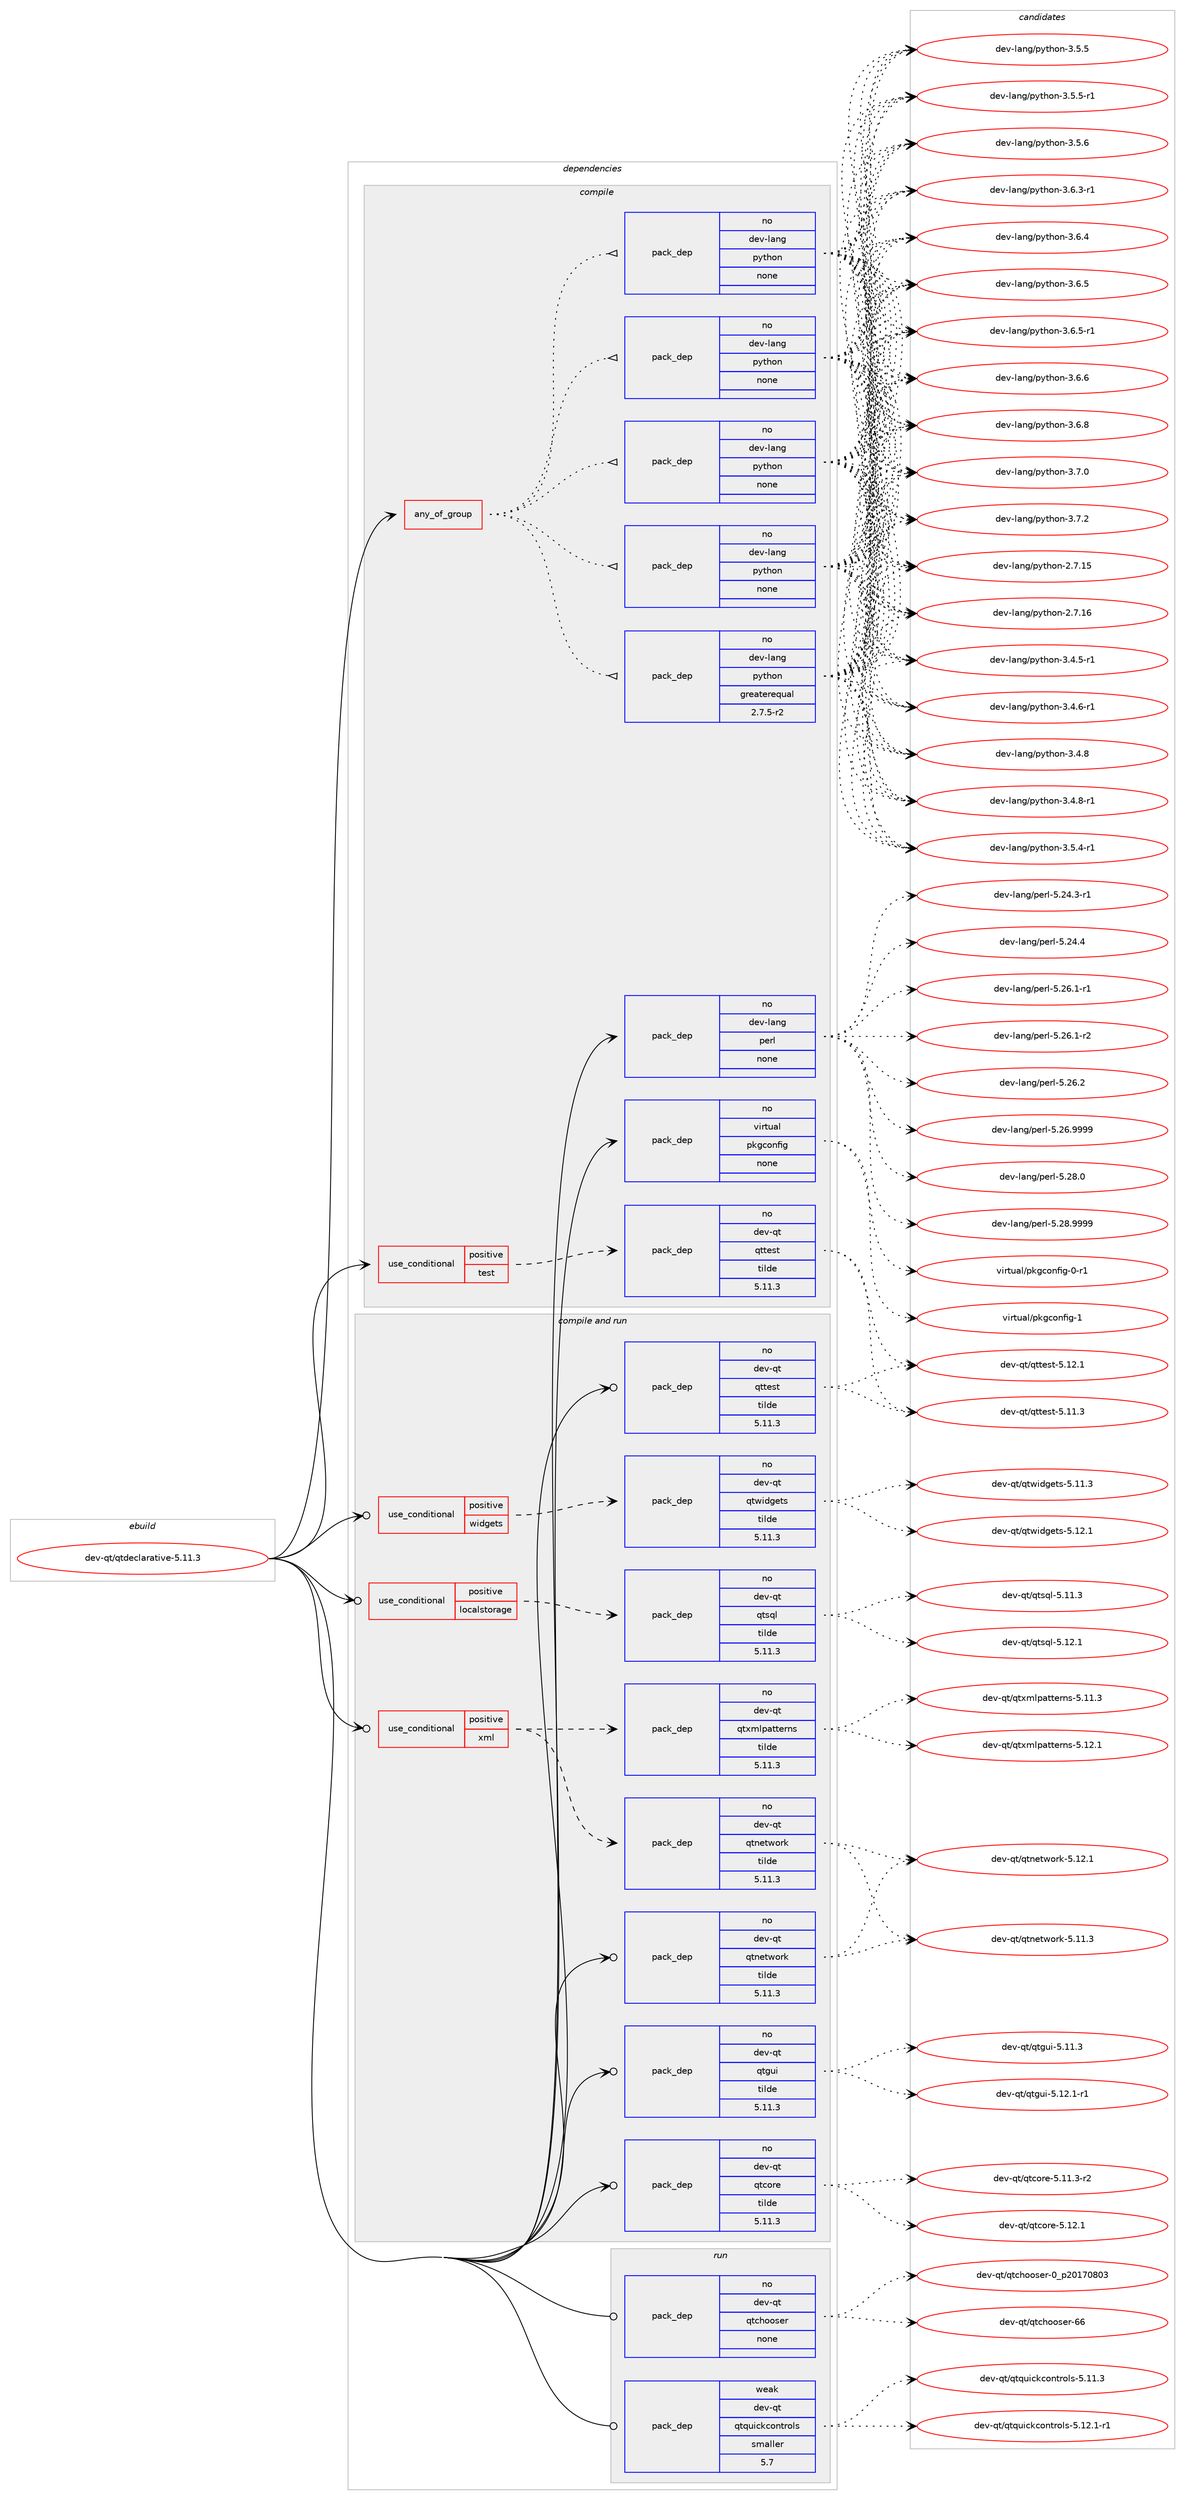 digraph prolog {

# *************
# Graph options
# *************

newrank=true;
concentrate=true;
compound=true;
graph [rankdir=LR,fontname=Helvetica,fontsize=10,ranksep=1.5];#, ranksep=2.5, nodesep=0.2];
edge  [arrowhead=vee];
node  [fontname=Helvetica,fontsize=10];

# **********
# The ebuild
# **********

subgraph cluster_leftcol {
color=gray;
rank=same;
label=<<i>ebuild</i>>;
id [label="dev-qt/qtdeclarative-5.11.3", color=red, width=4, href="../dev-qt/qtdeclarative-5.11.3.svg"];
}

# ****************
# The dependencies
# ****************

subgraph cluster_midcol {
color=gray;
label=<<i>dependencies</i>>;
subgraph cluster_compile {
fillcolor="#eeeeee";
style=filled;
label=<<i>compile</i>>;
subgraph any22785 {
dependency1450118 [label=<<TABLE BORDER="0" CELLBORDER="1" CELLSPACING="0" CELLPADDING="4"><TR><TD CELLPADDING="10">any_of_group</TD></TR></TABLE>>, shape=none, color=red];subgraph pack1039221 {
dependency1450119 [label=<<TABLE BORDER="0" CELLBORDER="1" CELLSPACING="0" CELLPADDING="4" WIDTH="220"><TR><TD ROWSPAN="6" CELLPADDING="30">pack_dep</TD></TR><TR><TD WIDTH="110">no</TD></TR><TR><TD>dev-lang</TD></TR><TR><TD>python</TD></TR><TR><TD>none</TD></TR><TR><TD></TD></TR></TABLE>>, shape=none, color=blue];
}
dependency1450118:e -> dependency1450119:w [weight=20,style="dotted",arrowhead="oinv"];
subgraph pack1039222 {
dependency1450120 [label=<<TABLE BORDER="0" CELLBORDER="1" CELLSPACING="0" CELLPADDING="4" WIDTH="220"><TR><TD ROWSPAN="6" CELLPADDING="30">pack_dep</TD></TR><TR><TD WIDTH="110">no</TD></TR><TR><TD>dev-lang</TD></TR><TR><TD>python</TD></TR><TR><TD>none</TD></TR><TR><TD></TD></TR></TABLE>>, shape=none, color=blue];
}
dependency1450118:e -> dependency1450120:w [weight=20,style="dotted",arrowhead="oinv"];
subgraph pack1039223 {
dependency1450121 [label=<<TABLE BORDER="0" CELLBORDER="1" CELLSPACING="0" CELLPADDING="4" WIDTH="220"><TR><TD ROWSPAN="6" CELLPADDING="30">pack_dep</TD></TR><TR><TD WIDTH="110">no</TD></TR><TR><TD>dev-lang</TD></TR><TR><TD>python</TD></TR><TR><TD>none</TD></TR><TR><TD></TD></TR></TABLE>>, shape=none, color=blue];
}
dependency1450118:e -> dependency1450121:w [weight=20,style="dotted",arrowhead="oinv"];
subgraph pack1039224 {
dependency1450122 [label=<<TABLE BORDER="0" CELLBORDER="1" CELLSPACING="0" CELLPADDING="4" WIDTH="220"><TR><TD ROWSPAN="6" CELLPADDING="30">pack_dep</TD></TR><TR><TD WIDTH="110">no</TD></TR><TR><TD>dev-lang</TD></TR><TR><TD>python</TD></TR><TR><TD>none</TD></TR><TR><TD></TD></TR></TABLE>>, shape=none, color=blue];
}
dependency1450118:e -> dependency1450122:w [weight=20,style="dotted",arrowhead="oinv"];
subgraph pack1039225 {
dependency1450123 [label=<<TABLE BORDER="0" CELLBORDER="1" CELLSPACING="0" CELLPADDING="4" WIDTH="220"><TR><TD ROWSPAN="6" CELLPADDING="30">pack_dep</TD></TR><TR><TD WIDTH="110">no</TD></TR><TR><TD>dev-lang</TD></TR><TR><TD>python</TD></TR><TR><TD>greaterequal</TD></TR><TR><TD>2.7.5-r2</TD></TR></TABLE>>, shape=none, color=blue];
}
dependency1450118:e -> dependency1450123:w [weight=20,style="dotted",arrowhead="oinv"];
}
id:e -> dependency1450118:w [weight=20,style="solid",arrowhead="vee"];
subgraph cond387524 {
dependency1450124 [label=<<TABLE BORDER="0" CELLBORDER="1" CELLSPACING="0" CELLPADDING="4"><TR><TD ROWSPAN="3" CELLPADDING="10">use_conditional</TD></TR><TR><TD>positive</TD></TR><TR><TD>test</TD></TR></TABLE>>, shape=none, color=red];
subgraph pack1039226 {
dependency1450125 [label=<<TABLE BORDER="0" CELLBORDER="1" CELLSPACING="0" CELLPADDING="4" WIDTH="220"><TR><TD ROWSPAN="6" CELLPADDING="30">pack_dep</TD></TR><TR><TD WIDTH="110">no</TD></TR><TR><TD>dev-qt</TD></TR><TR><TD>qttest</TD></TR><TR><TD>tilde</TD></TR><TR><TD>5.11.3</TD></TR></TABLE>>, shape=none, color=blue];
}
dependency1450124:e -> dependency1450125:w [weight=20,style="dashed",arrowhead="vee"];
}
id:e -> dependency1450124:w [weight=20,style="solid",arrowhead="vee"];
subgraph pack1039227 {
dependency1450126 [label=<<TABLE BORDER="0" CELLBORDER="1" CELLSPACING="0" CELLPADDING="4" WIDTH="220"><TR><TD ROWSPAN="6" CELLPADDING="30">pack_dep</TD></TR><TR><TD WIDTH="110">no</TD></TR><TR><TD>dev-lang</TD></TR><TR><TD>perl</TD></TR><TR><TD>none</TD></TR><TR><TD></TD></TR></TABLE>>, shape=none, color=blue];
}
id:e -> dependency1450126:w [weight=20,style="solid",arrowhead="vee"];
subgraph pack1039228 {
dependency1450127 [label=<<TABLE BORDER="0" CELLBORDER="1" CELLSPACING="0" CELLPADDING="4" WIDTH="220"><TR><TD ROWSPAN="6" CELLPADDING="30">pack_dep</TD></TR><TR><TD WIDTH="110">no</TD></TR><TR><TD>virtual</TD></TR><TR><TD>pkgconfig</TD></TR><TR><TD>none</TD></TR><TR><TD></TD></TR></TABLE>>, shape=none, color=blue];
}
id:e -> dependency1450127:w [weight=20,style="solid",arrowhead="vee"];
}
subgraph cluster_compileandrun {
fillcolor="#eeeeee";
style=filled;
label=<<i>compile and run</i>>;
subgraph cond387525 {
dependency1450128 [label=<<TABLE BORDER="0" CELLBORDER="1" CELLSPACING="0" CELLPADDING="4"><TR><TD ROWSPAN="3" CELLPADDING="10">use_conditional</TD></TR><TR><TD>positive</TD></TR><TR><TD>localstorage</TD></TR></TABLE>>, shape=none, color=red];
subgraph pack1039229 {
dependency1450129 [label=<<TABLE BORDER="0" CELLBORDER="1" CELLSPACING="0" CELLPADDING="4" WIDTH="220"><TR><TD ROWSPAN="6" CELLPADDING="30">pack_dep</TD></TR><TR><TD WIDTH="110">no</TD></TR><TR><TD>dev-qt</TD></TR><TR><TD>qtsql</TD></TR><TR><TD>tilde</TD></TR><TR><TD>5.11.3</TD></TR></TABLE>>, shape=none, color=blue];
}
dependency1450128:e -> dependency1450129:w [weight=20,style="dashed",arrowhead="vee"];
}
id:e -> dependency1450128:w [weight=20,style="solid",arrowhead="odotvee"];
subgraph cond387526 {
dependency1450130 [label=<<TABLE BORDER="0" CELLBORDER="1" CELLSPACING="0" CELLPADDING="4"><TR><TD ROWSPAN="3" CELLPADDING="10">use_conditional</TD></TR><TR><TD>positive</TD></TR><TR><TD>widgets</TD></TR></TABLE>>, shape=none, color=red];
subgraph pack1039230 {
dependency1450131 [label=<<TABLE BORDER="0" CELLBORDER="1" CELLSPACING="0" CELLPADDING="4" WIDTH="220"><TR><TD ROWSPAN="6" CELLPADDING="30">pack_dep</TD></TR><TR><TD WIDTH="110">no</TD></TR><TR><TD>dev-qt</TD></TR><TR><TD>qtwidgets</TD></TR><TR><TD>tilde</TD></TR><TR><TD>5.11.3</TD></TR></TABLE>>, shape=none, color=blue];
}
dependency1450130:e -> dependency1450131:w [weight=20,style="dashed",arrowhead="vee"];
}
id:e -> dependency1450130:w [weight=20,style="solid",arrowhead="odotvee"];
subgraph cond387527 {
dependency1450132 [label=<<TABLE BORDER="0" CELLBORDER="1" CELLSPACING="0" CELLPADDING="4"><TR><TD ROWSPAN="3" CELLPADDING="10">use_conditional</TD></TR><TR><TD>positive</TD></TR><TR><TD>xml</TD></TR></TABLE>>, shape=none, color=red];
subgraph pack1039231 {
dependency1450133 [label=<<TABLE BORDER="0" CELLBORDER="1" CELLSPACING="0" CELLPADDING="4" WIDTH="220"><TR><TD ROWSPAN="6" CELLPADDING="30">pack_dep</TD></TR><TR><TD WIDTH="110">no</TD></TR><TR><TD>dev-qt</TD></TR><TR><TD>qtnetwork</TD></TR><TR><TD>tilde</TD></TR><TR><TD>5.11.3</TD></TR></TABLE>>, shape=none, color=blue];
}
dependency1450132:e -> dependency1450133:w [weight=20,style="dashed",arrowhead="vee"];
subgraph pack1039232 {
dependency1450134 [label=<<TABLE BORDER="0" CELLBORDER="1" CELLSPACING="0" CELLPADDING="4" WIDTH="220"><TR><TD ROWSPAN="6" CELLPADDING="30">pack_dep</TD></TR><TR><TD WIDTH="110">no</TD></TR><TR><TD>dev-qt</TD></TR><TR><TD>qtxmlpatterns</TD></TR><TR><TD>tilde</TD></TR><TR><TD>5.11.3</TD></TR></TABLE>>, shape=none, color=blue];
}
dependency1450132:e -> dependency1450134:w [weight=20,style="dashed",arrowhead="vee"];
}
id:e -> dependency1450132:w [weight=20,style="solid",arrowhead="odotvee"];
subgraph pack1039233 {
dependency1450135 [label=<<TABLE BORDER="0" CELLBORDER="1" CELLSPACING="0" CELLPADDING="4" WIDTH="220"><TR><TD ROWSPAN="6" CELLPADDING="30">pack_dep</TD></TR><TR><TD WIDTH="110">no</TD></TR><TR><TD>dev-qt</TD></TR><TR><TD>qtcore</TD></TR><TR><TD>tilde</TD></TR><TR><TD>5.11.3</TD></TR></TABLE>>, shape=none, color=blue];
}
id:e -> dependency1450135:w [weight=20,style="solid",arrowhead="odotvee"];
subgraph pack1039234 {
dependency1450136 [label=<<TABLE BORDER="0" CELLBORDER="1" CELLSPACING="0" CELLPADDING="4" WIDTH="220"><TR><TD ROWSPAN="6" CELLPADDING="30">pack_dep</TD></TR><TR><TD WIDTH="110">no</TD></TR><TR><TD>dev-qt</TD></TR><TR><TD>qtgui</TD></TR><TR><TD>tilde</TD></TR><TR><TD>5.11.3</TD></TR></TABLE>>, shape=none, color=blue];
}
id:e -> dependency1450136:w [weight=20,style="solid",arrowhead="odotvee"];
subgraph pack1039235 {
dependency1450137 [label=<<TABLE BORDER="0" CELLBORDER="1" CELLSPACING="0" CELLPADDING="4" WIDTH="220"><TR><TD ROWSPAN="6" CELLPADDING="30">pack_dep</TD></TR><TR><TD WIDTH="110">no</TD></TR><TR><TD>dev-qt</TD></TR><TR><TD>qtnetwork</TD></TR><TR><TD>tilde</TD></TR><TR><TD>5.11.3</TD></TR></TABLE>>, shape=none, color=blue];
}
id:e -> dependency1450137:w [weight=20,style="solid",arrowhead="odotvee"];
subgraph pack1039236 {
dependency1450138 [label=<<TABLE BORDER="0" CELLBORDER="1" CELLSPACING="0" CELLPADDING="4" WIDTH="220"><TR><TD ROWSPAN="6" CELLPADDING="30">pack_dep</TD></TR><TR><TD WIDTH="110">no</TD></TR><TR><TD>dev-qt</TD></TR><TR><TD>qttest</TD></TR><TR><TD>tilde</TD></TR><TR><TD>5.11.3</TD></TR></TABLE>>, shape=none, color=blue];
}
id:e -> dependency1450138:w [weight=20,style="solid",arrowhead="odotvee"];
}
subgraph cluster_run {
fillcolor="#eeeeee";
style=filled;
label=<<i>run</i>>;
subgraph pack1039237 {
dependency1450139 [label=<<TABLE BORDER="0" CELLBORDER="1" CELLSPACING="0" CELLPADDING="4" WIDTH="220"><TR><TD ROWSPAN="6" CELLPADDING="30">pack_dep</TD></TR><TR><TD WIDTH="110">no</TD></TR><TR><TD>dev-qt</TD></TR><TR><TD>qtchooser</TD></TR><TR><TD>none</TD></TR><TR><TD></TD></TR></TABLE>>, shape=none, color=blue];
}
id:e -> dependency1450139:w [weight=20,style="solid",arrowhead="odot"];
subgraph pack1039238 {
dependency1450140 [label=<<TABLE BORDER="0" CELLBORDER="1" CELLSPACING="0" CELLPADDING="4" WIDTH="220"><TR><TD ROWSPAN="6" CELLPADDING="30">pack_dep</TD></TR><TR><TD WIDTH="110">weak</TD></TR><TR><TD>dev-qt</TD></TR><TR><TD>qtquickcontrols</TD></TR><TR><TD>smaller</TD></TR><TR><TD>5.7</TD></TR></TABLE>>, shape=none, color=blue];
}
id:e -> dependency1450140:w [weight=20,style="solid",arrowhead="odot"];
}
}

# **************
# The candidates
# **************

subgraph cluster_choices {
rank=same;
color=gray;
label=<<i>candidates</i>>;

subgraph choice1039221 {
color=black;
nodesep=1;
choice10010111845108971101034711212111610411111045504655464953 [label="dev-lang/python-2.7.15", color=red, width=4,href="../dev-lang/python-2.7.15.svg"];
choice10010111845108971101034711212111610411111045504655464954 [label="dev-lang/python-2.7.16", color=red, width=4,href="../dev-lang/python-2.7.16.svg"];
choice1001011184510897110103471121211161041111104551465246534511449 [label="dev-lang/python-3.4.5-r1", color=red, width=4,href="../dev-lang/python-3.4.5-r1.svg"];
choice1001011184510897110103471121211161041111104551465246544511449 [label="dev-lang/python-3.4.6-r1", color=red, width=4,href="../dev-lang/python-3.4.6-r1.svg"];
choice100101118451089711010347112121116104111110455146524656 [label="dev-lang/python-3.4.8", color=red, width=4,href="../dev-lang/python-3.4.8.svg"];
choice1001011184510897110103471121211161041111104551465246564511449 [label="dev-lang/python-3.4.8-r1", color=red, width=4,href="../dev-lang/python-3.4.8-r1.svg"];
choice1001011184510897110103471121211161041111104551465346524511449 [label="dev-lang/python-3.5.4-r1", color=red, width=4,href="../dev-lang/python-3.5.4-r1.svg"];
choice100101118451089711010347112121116104111110455146534653 [label="dev-lang/python-3.5.5", color=red, width=4,href="../dev-lang/python-3.5.5.svg"];
choice1001011184510897110103471121211161041111104551465346534511449 [label="dev-lang/python-3.5.5-r1", color=red, width=4,href="../dev-lang/python-3.5.5-r1.svg"];
choice100101118451089711010347112121116104111110455146534654 [label="dev-lang/python-3.5.6", color=red, width=4,href="../dev-lang/python-3.5.6.svg"];
choice1001011184510897110103471121211161041111104551465446514511449 [label="dev-lang/python-3.6.3-r1", color=red, width=4,href="../dev-lang/python-3.6.3-r1.svg"];
choice100101118451089711010347112121116104111110455146544652 [label="dev-lang/python-3.6.4", color=red, width=4,href="../dev-lang/python-3.6.4.svg"];
choice100101118451089711010347112121116104111110455146544653 [label="dev-lang/python-3.6.5", color=red, width=4,href="../dev-lang/python-3.6.5.svg"];
choice1001011184510897110103471121211161041111104551465446534511449 [label="dev-lang/python-3.6.5-r1", color=red, width=4,href="../dev-lang/python-3.6.5-r1.svg"];
choice100101118451089711010347112121116104111110455146544654 [label="dev-lang/python-3.6.6", color=red, width=4,href="../dev-lang/python-3.6.6.svg"];
choice100101118451089711010347112121116104111110455146544656 [label="dev-lang/python-3.6.8", color=red, width=4,href="../dev-lang/python-3.6.8.svg"];
choice100101118451089711010347112121116104111110455146554648 [label="dev-lang/python-3.7.0", color=red, width=4,href="../dev-lang/python-3.7.0.svg"];
choice100101118451089711010347112121116104111110455146554650 [label="dev-lang/python-3.7.2", color=red, width=4,href="../dev-lang/python-3.7.2.svg"];
dependency1450119:e -> choice10010111845108971101034711212111610411111045504655464953:w [style=dotted,weight="100"];
dependency1450119:e -> choice10010111845108971101034711212111610411111045504655464954:w [style=dotted,weight="100"];
dependency1450119:e -> choice1001011184510897110103471121211161041111104551465246534511449:w [style=dotted,weight="100"];
dependency1450119:e -> choice1001011184510897110103471121211161041111104551465246544511449:w [style=dotted,weight="100"];
dependency1450119:e -> choice100101118451089711010347112121116104111110455146524656:w [style=dotted,weight="100"];
dependency1450119:e -> choice1001011184510897110103471121211161041111104551465246564511449:w [style=dotted,weight="100"];
dependency1450119:e -> choice1001011184510897110103471121211161041111104551465346524511449:w [style=dotted,weight="100"];
dependency1450119:e -> choice100101118451089711010347112121116104111110455146534653:w [style=dotted,weight="100"];
dependency1450119:e -> choice1001011184510897110103471121211161041111104551465346534511449:w [style=dotted,weight="100"];
dependency1450119:e -> choice100101118451089711010347112121116104111110455146534654:w [style=dotted,weight="100"];
dependency1450119:e -> choice1001011184510897110103471121211161041111104551465446514511449:w [style=dotted,weight="100"];
dependency1450119:e -> choice100101118451089711010347112121116104111110455146544652:w [style=dotted,weight="100"];
dependency1450119:e -> choice100101118451089711010347112121116104111110455146544653:w [style=dotted,weight="100"];
dependency1450119:e -> choice1001011184510897110103471121211161041111104551465446534511449:w [style=dotted,weight="100"];
dependency1450119:e -> choice100101118451089711010347112121116104111110455146544654:w [style=dotted,weight="100"];
dependency1450119:e -> choice100101118451089711010347112121116104111110455146544656:w [style=dotted,weight="100"];
dependency1450119:e -> choice100101118451089711010347112121116104111110455146554648:w [style=dotted,weight="100"];
dependency1450119:e -> choice100101118451089711010347112121116104111110455146554650:w [style=dotted,weight="100"];
}
subgraph choice1039222 {
color=black;
nodesep=1;
choice10010111845108971101034711212111610411111045504655464953 [label="dev-lang/python-2.7.15", color=red, width=4,href="../dev-lang/python-2.7.15.svg"];
choice10010111845108971101034711212111610411111045504655464954 [label="dev-lang/python-2.7.16", color=red, width=4,href="../dev-lang/python-2.7.16.svg"];
choice1001011184510897110103471121211161041111104551465246534511449 [label="dev-lang/python-3.4.5-r1", color=red, width=4,href="../dev-lang/python-3.4.5-r1.svg"];
choice1001011184510897110103471121211161041111104551465246544511449 [label="dev-lang/python-3.4.6-r1", color=red, width=4,href="../dev-lang/python-3.4.6-r1.svg"];
choice100101118451089711010347112121116104111110455146524656 [label="dev-lang/python-3.4.8", color=red, width=4,href="../dev-lang/python-3.4.8.svg"];
choice1001011184510897110103471121211161041111104551465246564511449 [label="dev-lang/python-3.4.8-r1", color=red, width=4,href="../dev-lang/python-3.4.8-r1.svg"];
choice1001011184510897110103471121211161041111104551465346524511449 [label="dev-lang/python-3.5.4-r1", color=red, width=4,href="../dev-lang/python-3.5.4-r1.svg"];
choice100101118451089711010347112121116104111110455146534653 [label="dev-lang/python-3.5.5", color=red, width=4,href="../dev-lang/python-3.5.5.svg"];
choice1001011184510897110103471121211161041111104551465346534511449 [label="dev-lang/python-3.5.5-r1", color=red, width=4,href="../dev-lang/python-3.5.5-r1.svg"];
choice100101118451089711010347112121116104111110455146534654 [label="dev-lang/python-3.5.6", color=red, width=4,href="../dev-lang/python-3.5.6.svg"];
choice1001011184510897110103471121211161041111104551465446514511449 [label="dev-lang/python-3.6.3-r1", color=red, width=4,href="../dev-lang/python-3.6.3-r1.svg"];
choice100101118451089711010347112121116104111110455146544652 [label="dev-lang/python-3.6.4", color=red, width=4,href="../dev-lang/python-3.6.4.svg"];
choice100101118451089711010347112121116104111110455146544653 [label="dev-lang/python-3.6.5", color=red, width=4,href="../dev-lang/python-3.6.5.svg"];
choice1001011184510897110103471121211161041111104551465446534511449 [label="dev-lang/python-3.6.5-r1", color=red, width=4,href="../dev-lang/python-3.6.5-r1.svg"];
choice100101118451089711010347112121116104111110455146544654 [label="dev-lang/python-3.6.6", color=red, width=4,href="../dev-lang/python-3.6.6.svg"];
choice100101118451089711010347112121116104111110455146544656 [label="dev-lang/python-3.6.8", color=red, width=4,href="../dev-lang/python-3.6.8.svg"];
choice100101118451089711010347112121116104111110455146554648 [label="dev-lang/python-3.7.0", color=red, width=4,href="../dev-lang/python-3.7.0.svg"];
choice100101118451089711010347112121116104111110455146554650 [label="dev-lang/python-3.7.2", color=red, width=4,href="../dev-lang/python-3.7.2.svg"];
dependency1450120:e -> choice10010111845108971101034711212111610411111045504655464953:w [style=dotted,weight="100"];
dependency1450120:e -> choice10010111845108971101034711212111610411111045504655464954:w [style=dotted,weight="100"];
dependency1450120:e -> choice1001011184510897110103471121211161041111104551465246534511449:w [style=dotted,weight="100"];
dependency1450120:e -> choice1001011184510897110103471121211161041111104551465246544511449:w [style=dotted,weight="100"];
dependency1450120:e -> choice100101118451089711010347112121116104111110455146524656:w [style=dotted,weight="100"];
dependency1450120:e -> choice1001011184510897110103471121211161041111104551465246564511449:w [style=dotted,weight="100"];
dependency1450120:e -> choice1001011184510897110103471121211161041111104551465346524511449:w [style=dotted,weight="100"];
dependency1450120:e -> choice100101118451089711010347112121116104111110455146534653:w [style=dotted,weight="100"];
dependency1450120:e -> choice1001011184510897110103471121211161041111104551465346534511449:w [style=dotted,weight="100"];
dependency1450120:e -> choice100101118451089711010347112121116104111110455146534654:w [style=dotted,weight="100"];
dependency1450120:e -> choice1001011184510897110103471121211161041111104551465446514511449:w [style=dotted,weight="100"];
dependency1450120:e -> choice100101118451089711010347112121116104111110455146544652:w [style=dotted,weight="100"];
dependency1450120:e -> choice100101118451089711010347112121116104111110455146544653:w [style=dotted,weight="100"];
dependency1450120:e -> choice1001011184510897110103471121211161041111104551465446534511449:w [style=dotted,weight="100"];
dependency1450120:e -> choice100101118451089711010347112121116104111110455146544654:w [style=dotted,weight="100"];
dependency1450120:e -> choice100101118451089711010347112121116104111110455146544656:w [style=dotted,weight="100"];
dependency1450120:e -> choice100101118451089711010347112121116104111110455146554648:w [style=dotted,weight="100"];
dependency1450120:e -> choice100101118451089711010347112121116104111110455146554650:w [style=dotted,weight="100"];
}
subgraph choice1039223 {
color=black;
nodesep=1;
choice10010111845108971101034711212111610411111045504655464953 [label="dev-lang/python-2.7.15", color=red, width=4,href="../dev-lang/python-2.7.15.svg"];
choice10010111845108971101034711212111610411111045504655464954 [label="dev-lang/python-2.7.16", color=red, width=4,href="../dev-lang/python-2.7.16.svg"];
choice1001011184510897110103471121211161041111104551465246534511449 [label="dev-lang/python-3.4.5-r1", color=red, width=4,href="../dev-lang/python-3.4.5-r1.svg"];
choice1001011184510897110103471121211161041111104551465246544511449 [label="dev-lang/python-3.4.6-r1", color=red, width=4,href="../dev-lang/python-3.4.6-r1.svg"];
choice100101118451089711010347112121116104111110455146524656 [label="dev-lang/python-3.4.8", color=red, width=4,href="../dev-lang/python-3.4.8.svg"];
choice1001011184510897110103471121211161041111104551465246564511449 [label="dev-lang/python-3.4.8-r1", color=red, width=4,href="../dev-lang/python-3.4.8-r1.svg"];
choice1001011184510897110103471121211161041111104551465346524511449 [label="dev-lang/python-3.5.4-r1", color=red, width=4,href="../dev-lang/python-3.5.4-r1.svg"];
choice100101118451089711010347112121116104111110455146534653 [label="dev-lang/python-3.5.5", color=red, width=4,href="../dev-lang/python-3.5.5.svg"];
choice1001011184510897110103471121211161041111104551465346534511449 [label="dev-lang/python-3.5.5-r1", color=red, width=4,href="../dev-lang/python-3.5.5-r1.svg"];
choice100101118451089711010347112121116104111110455146534654 [label="dev-lang/python-3.5.6", color=red, width=4,href="../dev-lang/python-3.5.6.svg"];
choice1001011184510897110103471121211161041111104551465446514511449 [label="dev-lang/python-3.6.3-r1", color=red, width=4,href="../dev-lang/python-3.6.3-r1.svg"];
choice100101118451089711010347112121116104111110455146544652 [label="dev-lang/python-3.6.4", color=red, width=4,href="../dev-lang/python-3.6.4.svg"];
choice100101118451089711010347112121116104111110455146544653 [label="dev-lang/python-3.6.5", color=red, width=4,href="../dev-lang/python-3.6.5.svg"];
choice1001011184510897110103471121211161041111104551465446534511449 [label="dev-lang/python-3.6.5-r1", color=red, width=4,href="../dev-lang/python-3.6.5-r1.svg"];
choice100101118451089711010347112121116104111110455146544654 [label="dev-lang/python-3.6.6", color=red, width=4,href="../dev-lang/python-3.6.6.svg"];
choice100101118451089711010347112121116104111110455146544656 [label="dev-lang/python-3.6.8", color=red, width=4,href="../dev-lang/python-3.6.8.svg"];
choice100101118451089711010347112121116104111110455146554648 [label="dev-lang/python-3.7.0", color=red, width=4,href="../dev-lang/python-3.7.0.svg"];
choice100101118451089711010347112121116104111110455146554650 [label="dev-lang/python-3.7.2", color=red, width=4,href="../dev-lang/python-3.7.2.svg"];
dependency1450121:e -> choice10010111845108971101034711212111610411111045504655464953:w [style=dotted,weight="100"];
dependency1450121:e -> choice10010111845108971101034711212111610411111045504655464954:w [style=dotted,weight="100"];
dependency1450121:e -> choice1001011184510897110103471121211161041111104551465246534511449:w [style=dotted,weight="100"];
dependency1450121:e -> choice1001011184510897110103471121211161041111104551465246544511449:w [style=dotted,weight="100"];
dependency1450121:e -> choice100101118451089711010347112121116104111110455146524656:w [style=dotted,weight="100"];
dependency1450121:e -> choice1001011184510897110103471121211161041111104551465246564511449:w [style=dotted,weight="100"];
dependency1450121:e -> choice1001011184510897110103471121211161041111104551465346524511449:w [style=dotted,weight="100"];
dependency1450121:e -> choice100101118451089711010347112121116104111110455146534653:w [style=dotted,weight="100"];
dependency1450121:e -> choice1001011184510897110103471121211161041111104551465346534511449:w [style=dotted,weight="100"];
dependency1450121:e -> choice100101118451089711010347112121116104111110455146534654:w [style=dotted,weight="100"];
dependency1450121:e -> choice1001011184510897110103471121211161041111104551465446514511449:w [style=dotted,weight="100"];
dependency1450121:e -> choice100101118451089711010347112121116104111110455146544652:w [style=dotted,weight="100"];
dependency1450121:e -> choice100101118451089711010347112121116104111110455146544653:w [style=dotted,weight="100"];
dependency1450121:e -> choice1001011184510897110103471121211161041111104551465446534511449:w [style=dotted,weight="100"];
dependency1450121:e -> choice100101118451089711010347112121116104111110455146544654:w [style=dotted,weight="100"];
dependency1450121:e -> choice100101118451089711010347112121116104111110455146544656:w [style=dotted,weight="100"];
dependency1450121:e -> choice100101118451089711010347112121116104111110455146554648:w [style=dotted,weight="100"];
dependency1450121:e -> choice100101118451089711010347112121116104111110455146554650:w [style=dotted,weight="100"];
}
subgraph choice1039224 {
color=black;
nodesep=1;
choice10010111845108971101034711212111610411111045504655464953 [label="dev-lang/python-2.7.15", color=red, width=4,href="../dev-lang/python-2.7.15.svg"];
choice10010111845108971101034711212111610411111045504655464954 [label="dev-lang/python-2.7.16", color=red, width=4,href="../dev-lang/python-2.7.16.svg"];
choice1001011184510897110103471121211161041111104551465246534511449 [label="dev-lang/python-3.4.5-r1", color=red, width=4,href="../dev-lang/python-3.4.5-r1.svg"];
choice1001011184510897110103471121211161041111104551465246544511449 [label="dev-lang/python-3.4.6-r1", color=red, width=4,href="../dev-lang/python-3.4.6-r1.svg"];
choice100101118451089711010347112121116104111110455146524656 [label="dev-lang/python-3.4.8", color=red, width=4,href="../dev-lang/python-3.4.8.svg"];
choice1001011184510897110103471121211161041111104551465246564511449 [label="dev-lang/python-3.4.8-r1", color=red, width=4,href="../dev-lang/python-3.4.8-r1.svg"];
choice1001011184510897110103471121211161041111104551465346524511449 [label="dev-lang/python-3.5.4-r1", color=red, width=4,href="../dev-lang/python-3.5.4-r1.svg"];
choice100101118451089711010347112121116104111110455146534653 [label="dev-lang/python-3.5.5", color=red, width=4,href="../dev-lang/python-3.5.5.svg"];
choice1001011184510897110103471121211161041111104551465346534511449 [label="dev-lang/python-3.5.5-r1", color=red, width=4,href="../dev-lang/python-3.5.5-r1.svg"];
choice100101118451089711010347112121116104111110455146534654 [label="dev-lang/python-3.5.6", color=red, width=4,href="../dev-lang/python-3.5.6.svg"];
choice1001011184510897110103471121211161041111104551465446514511449 [label="dev-lang/python-3.6.3-r1", color=red, width=4,href="../dev-lang/python-3.6.3-r1.svg"];
choice100101118451089711010347112121116104111110455146544652 [label="dev-lang/python-3.6.4", color=red, width=4,href="../dev-lang/python-3.6.4.svg"];
choice100101118451089711010347112121116104111110455146544653 [label="dev-lang/python-3.6.5", color=red, width=4,href="../dev-lang/python-3.6.5.svg"];
choice1001011184510897110103471121211161041111104551465446534511449 [label="dev-lang/python-3.6.5-r1", color=red, width=4,href="../dev-lang/python-3.6.5-r1.svg"];
choice100101118451089711010347112121116104111110455146544654 [label="dev-lang/python-3.6.6", color=red, width=4,href="../dev-lang/python-3.6.6.svg"];
choice100101118451089711010347112121116104111110455146544656 [label="dev-lang/python-3.6.8", color=red, width=4,href="../dev-lang/python-3.6.8.svg"];
choice100101118451089711010347112121116104111110455146554648 [label="dev-lang/python-3.7.0", color=red, width=4,href="../dev-lang/python-3.7.0.svg"];
choice100101118451089711010347112121116104111110455146554650 [label="dev-lang/python-3.7.2", color=red, width=4,href="../dev-lang/python-3.7.2.svg"];
dependency1450122:e -> choice10010111845108971101034711212111610411111045504655464953:w [style=dotted,weight="100"];
dependency1450122:e -> choice10010111845108971101034711212111610411111045504655464954:w [style=dotted,weight="100"];
dependency1450122:e -> choice1001011184510897110103471121211161041111104551465246534511449:w [style=dotted,weight="100"];
dependency1450122:e -> choice1001011184510897110103471121211161041111104551465246544511449:w [style=dotted,weight="100"];
dependency1450122:e -> choice100101118451089711010347112121116104111110455146524656:w [style=dotted,weight="100"];
dependency1450122:e -> choice1001011184510897110103471121211161041111104551465246564511449:w [style=dotted,weight="100"];
dependency1450122:e -> choice1001011184510897110103471121211161041111104551465346524511449:w [style=dotted,weight="100"];
dependency1450122:e -> choice100101118451089711010347112121116104111110455146534653:w [style=dotted,weight="100"];
dependency1450122:e -> choice1001011184510897110103471121211161041111104551465346534511449:w [style=dotted,weight="100"];
dependency1450122:e -> choice100101118451089711010347112121116104111110455146534654:w [style=dotted,weight="100"];
dependency1450122:e -> choice1001011184510897110103471121211161041111104551465446514511449:w [style=dotted,weight="100"];
dependency1450122:e -> choice100101118451089711010347112121116104111110455146544652:w [style=dotted,weight="100"];
dependency1450122:e -> choice100101118451089711010347112121116104111110455146544653:w [style=dotted,weight="100"];
dependency1450122:e -> choice1001011184510897110103471121211161041111104551465446534511449:w [style=dotted,weight="100"];
dependency1450122:e -> choice100101118451089711010347112121116104111110455146544654:w [style=dotted,weight="100"];
dependency1450122:e -> choice100101118451089711010347112121116104111110455146544656:w [style=dotted,weight="100"];
dependency1450122:e -> choice100101118451089711010347112121116104111110455146554648:w [style=dotted,weight="100"];
dependency1450122:e -> choice100101118451089711010347112121116104111110455146554650:w [style=dotted,weight="100"];
}
subgraph choice1039225 {
color=black;
nodesep=1;
choice10010111845108971101034711212111610411111045504655464953 [label="dev-lang/python-2.7.15", color=red, width=4,href="../dev-lang/python-2.7.15.svg"];
choice10010111845108971101034711212111610411111045504655464954 [label="dev-lang/python-2.7.16", color=red, width=4,href="../dev-lang/python-2.7.16.svg"];
choice1001011184510897110103471121211161041111104551465246534511449 [label="dev-lang/python-3.4.5-r1", color=red, width=4,href="../dev-lang/python-3.4.5-r1.svg"];
choice1001011184510897110103471121211161041111104551465246544511449 [label="dev-lang/python-3.4.6-r1", color=red, width=4,href="../dev-lang/python-3.4.6-r1.svg"];
choice100101118451089711010347112121116104111110455146524656 [label="dev-lang/python-3.4.8", color=red, width=4,href="../dev-lang/python-3.4.8.svg"];
choice1001011184510897110103471121211161041111104551465246564511449 [label="dev-lang/python-3.4.8-r1", color=red, width=4,href="../dev-lang/python-3.4.8-r1.svg"];
choice1001011184510897110103471121211161041111104551465346524511449 [label="dev-lang/python-3.5.4-r1", color=red, width=4,href="../dev-lang/python-3.5.4-r1.svg"];
choice100101118451089711010347112121116104111110455146534653 [label="dev-lang/python-3.5.5", color=red, width=4,href="../dev-lang/python-3.5.5.svg"];
choice1001011184510897110103471121211161041111104551465346534511449 [label="dev-lang/python-3.5.5-r1", color=red, width=4,href="../dev-lang/python-3.5.5-r1.svg"];
choice100101118451089711010347112121116104111110455146534654 [label="dev-lang/python-3.5.6", color=red, width=4,href="../dev-lang/python-3.5.6.svg"];
choice1001011184510897110103471121211161041111104551465446514511449 [label="dev-lang/python-3.6.3-r1", color=red, width=4,href="../dev-lang/python-3.6.3-r1.svg"];
choice100101118451089711010347112121116104111110455146544652 [label="dev-lang/python-3.6.4", color=red, width=4,href="../dev-lang/python-3.6.4.svg"];
choice100101118451089711010347112121116104111110455146544653 [label="dev-lang/python-3.6.5", color=red, width=4,href="../dev-lang/python-3.6.5.svg"];
choice1001011184510897110103471121211161041111104551465446534511449 [label="dev-lang/python-3.6.5-r1", color=red, width=4,href="../dev-lang/python-3.6.5-r1.svg"];
choice100101118451089711010347112121116104111110455146544654 [label="dev-lang/python-3.6.6", color=red, width=4,href="../dev-lang/python-3.6.6.svg"];
choice100101118451089711010347112121116104111110455146544656 [label="dev-lang/python-3.6.8", color=red, width=4,href="../dev-lang/python-3.6.8.svg"];
choice100101118451089711010347112121116104111110455146554648 [label="dev-lang/python-3.7.0", color=red, width=4,href="../dev-lang/python-3.7.0.svg"];
choice100101118451089711010347112121116104111110455146554650 [label="dev-lang/python-3.7.2", color=red, width=4,href="../dev-lang/python-3.7.2.svg"];
dependency1450123:e -> choice10010111845108971101034711212111610411111045504655464953:w [style=dotted,weight="100"];
dependency1450123:e -> choice10010111845108971101034711212111610411111045504655464954:w [style=dotted,weight="100"];
dependency1450123:e -> choice1001011184510897110103471121211161041111104551465246534511449:w [style=dotted,weight="100"];
dependency1450123:e -> choice1001011184510897110103471121211161041111104551465246544511449:w [style=dotted,weight="100"];
dependency1450123:e -> choice100101118451089711010347112121116104111110455146524656:w [style=dotted,weight="100"];
dependency1450123:e -> choice1001011184510897110103471121211161041111104551465246564511449:w [style=dotted,weight="100"];
dependency1450123:e -> choice1001011184510897110103471121211161041111104551465346524511449:w [style=dotted,weight="100"];
dependency1450123:e -> choice100101118451089711010347112121116104111110455146534653:w [style=dotted,weight="100"];
dependency1450123:e -> choice1001011184510897110103471121211161041111104551465346534511449:w [style=dotted,weight="100"];
dependency1450123:e -> choice100101118451089711010347112121116104111110455146534654:w [style=dotted,weight="100"];
dependency1450123:e -> choice1001011184510897110103471121211161041111104551465446514511449:w [style=dotted,weight="100"];
dependency1450123:e -> choice100101118451089711010347112121116104111110455146544652:w [style=dotted,weight="100"];
dependency1450123:e -> choice100101118451089711010347112121116104111110455146544653:w [style=dotted,weight="100"];
dependency1450123:e -> choice1001011184510897110103471121211161041111104551465446534511449:w [style=dotted,weight="100"];
dependency1450123:e -> choice100101118451089711010347112121116104111110455146544654:w [style=dotted,weight="100"];
dependency1450123:e -> choice100101118451089711010347112121116104111110455146544656:w [style=dotted,weight="100"];
dependency1450123:e -> choice100101118451089711010347112121116104111110455146554648:w [style=dotted,weight="100"];
dependency1450123:e -> choice100101118451089711010347112121116104111110455146554650:w [style=dotted,weight="100"];
}
subgraph choice1039226 {
color=black;
nodesep=1;
choice100101118451131164711311611610111511645534649494651 [label="dev-qt/qttest-5.11.3", color=red, width=4,href="../dev-qt/qttest-5.11.3.svg"];
choice100101118451131164711311611610111511645534649504649 [label="dev-qt/qttest-5.12.1", color=red, width=4,href="../dev-qt/qttest-5.12.1.svg"];
dependency1450125:e -> choice100101118451131164711311611610111511645534649494651:w [style=dotted,weight="100"];
dependency1450125:e -> choice100101118451131164711311611610111511645534649504649:w [style=dotted,weight="100"];
}
subgraph choice1039227 {
color=black;
nodesep=1;
choice100101118451089711010347112101114108455346505246514511449 [label="dev-lang/perl-5.24.3-r1", color=red, width=4,href="../dev-lang/perl-5.24.3-r1.svg"];
choice10010111845108971101034711210111410845534650524652 [label="dev-lang/perl-5.24.4", color=red, width=4,href="../dev-lang/perl-5.24.4.svg"];
choice100101118451089711010347112101114108455346505446494511449 [label="dev-lang/perl-5.26.1-r1", color=red, width=4,href="../dev-lang/perl-5.26.1-r1.svg"];
choice100101118451089711010347112101114108455346505446494511450 [label="dev-lang/perl-5.26.1-r2", color=red, width=4,href="../dev-lang/perl-5.26.1-r2.svg"];
choice10010111845108971101034711210111410845534650544650 [label="dev-lang/perl-5.26.2", color=red, width=4,href="../dev-lang/perl-5.26.2.svg"];
choice10010111845108971101034711210111410845534650544657575757 [label="dev-lang/perl-5.26.9999", color=red, width=4,href="../dev-lang/perl-5.26.9999.svg"];
choice10010111845108971101034711210111410845534650564648 [label="dev-lang/perl-5.28.0", color=red, width=4,href="../dev-lang/perl-5.28.0.svg"];
choice10010111845108971101034711210111410845534650564657575757 [label="dev-lang/perl-5.28.9999", color=red, width=4,href="../dev-lang/perl-5.28.9999.svg"];
dependency1450126:e -> choice100101118451089711010347112101114108455346505246514511449:w [style=dotted,weight="100"];
dependency1450126:e -> choice10010111845108971101034711210111410845534650524652:w [style=dotted,weight="100"];
dependency1450126:e -> choice100101118451089711010347112101114108455346505446494511449:w [style=dotted,weight="100"];
dependency1450126:e -> choice100101118451089711010347112101114108455346505446494511450:w [style=dotted,weight="100"];
dependency1450126:e -> choice10010111845108971101034711210111410845534650544650:w [style=dotted,weight="100"];
dependency1450126:e -> choice10010111845108971101034711210111410845534650544657575757:w [style=dotted,weight="100"];
dependency1450126:e -> choice10010111845108971101034711210111410845534650564648:w [style=dotted,weight="100"];
dependency1450126:e -> choice10010111845108971101034711210111410845534650564657575757:w [style=dotted,weight="100"];
}
subgraph choice1039228 {
color=black;
nodesep=1;
choice11810511411611797108471121071039911111010210510345484511449 [label="virtual/pkgconfig-0-r1", color=red, width=4,href="../virtual/pkgconfig-0-r1.svg"];
choice1181051141161179710847112107103991111101021051034549 [label="virtual/pkgconfig-1", color=red, width=4,href="../virtual/pkgconfig-1.svg"];
dependency1450127:e -> choice11810511411611797108471121071039911111010210510345484511449:w [style=dotted,weight="100"];
dependency1450127:e -> choice1181051141161179710847112107103991111101021051034549:w [style=dotted,weight="100"];
}
subgraph choice1039229 {
color=black;
nodesep=1;
choice100101118451131164711311611511310845534649494651 [label="dev-qt/qtsql-5.11.3", color=red, width=4,href="../dev-qt/qtsql-5.11.3.svg"];
choice100101118451131164711311611511310845534649504649 [label="dev-qt/qtsql-5.12.1", color=red, width=4,href="../dev-qt/qtsql-5.12.1.svg"];
dependency1450129:e -> choice100101118451131164711311611511310845534649494651:w [style=dotted,weight="100"];
dependency1450129:e -> choice100101118451131164711311611511310845534649504649:w [style=dotted,weight="100"];
}
subgraph choice1039230 {
color=black;
nodesep=1;
choice100101118451131164711311611910510010310111611545534649494651 [label="dev-qt/qtwidgets-5.11.3", color=red, width=4,href="../dev-qt/qtwidgets-5.11.3.svg"];
choice100101118451131164711311611910510010310111611545534649504649 [label="dev-qt/qtwidgets-5.12.1", color=red, width=4,href="../dev-qt/qtwidgets-5.12.1.svg"];
dependency1450131:e -> choice100101118451131164711311611910510010310111611545534649494651:w [style=dotted,weight="100"];
dependency1450131:e -> choice100101118451131164711311611910510010310111611545534649504649:w [style=dotted,weight="100"];
}
subgraph choice1039231 {
color=black;
nodesep=1;
choice100101118451131164711311611010111611911111410745534649494651 [label="dev-qt/qtnetwork-5.11.3", color=red, width=4,href="../dev-qt/qtnetwork-5.11.3.svg"];
choice100101118451131164711311611010111611911111410745534649504649 [label="dev-qt/qtnetwork-5.12.1", color=red, width=4,href="../dev-qt/qtnetwork-5.12.1.svg"];
dependency1450133:e -> choice100101118451131164711311611010111611911111410745534649494651:w [style=dotted,weight="100"];
dependency1450133:e -> choice100101118451131164711311611010111611911111410745534649504649:w [style=dotted,weight="100"];
}
subgraph choice1039232 {
color=black;
nodesep=1;
choice10010111845113116471131161201091081129711611610111411011545534649494651 [label="dev-qt/qtxmlpatterns-5.11.3", color=red, width=4,href="../dev-qt/qtxmlpatterns-5.11.3.svg"];
choice10010111845113116471131161201091081129711611610111411011545534649504649 [label="dev-qt/qtxmlpatterns-5.12.1", color=red, width=4,href="../dev-qt/qtxmlpatterns-5.12.1.svg"];
dependency1450134:e -> choice10010111845113116471131161201091081129711611610111411011545534649494651:w [style=dotted,weight="100"];
dependency1450134:e -> choice10010111845113116471131161201091081129711611610111411011545534649504649:w [style=dotted,weight="100"];
}
subgraph choice1039233 {
color=black;
nodesep=1;
choice100101118451131164711311699111114101455346494946514511450 [label="dev-qt/qtcore-5.11.3-r2", color=red, width=4,href="../dev-qt/qtcore-5.11.3-r2.svg"];
choice10010111845113116471131169911111410145534649504649 [label="dev-qt/qtcore-5.12.1", color=red, width=4,href="../dev-qt/qtcore-5.12.1.svg"];
dependency1450135:e -> choice100101118451131164711311699111114101455346494946514511450:w [style=dotted,weight="100"];
dependency1450135:e -> choice10010111845113116471131169911111410145534649504649:w [style=dotted,weight="100"];
}
subgraph choice1039234 {
color=black;
nodesep=1;
choice100101118451131164711311610311710545534649494651 [label="dev-qt/qtgui-5.11.3", color=red, width=4,href="../dev-qt/qtgui-5.11.3.svg"];
choice1001011184511311647113116103117105455346495046494511449 [label="dev-qt/qtgui-5.12.1-r1", color=red, width=4,href="../dev-qt/qtgui-5.12.1-r1.svg"];
dependency1450136:e -> choice100101118451131164711311610311710545534649494651:w [style=dotted,weight="100"];
dependency1450136:e -> choice1001011184511311647113116103117105455346495046494511449:w [style=dotted,weight="100"];
}
subgraph choice1039235 {
color=black;
nodesep=1;
choice100101118451131164711311611010111611911111410745534649494651 [label="dev-qt/qtnetwork-5.11.3", color=red, width=4,href="../dev-qt/qtnetwork-5.11.3.svg"];
choice100101118451131164711311611010111611911111410745534649504649 [label="dev-qt/qtnetwork-5.12.1", color=red, width=4,href="../dev-qt/qtnetwork-5.12.1.svg"];
dependency1450137:e -> choice100101118451131164711311611010111611911111410745534649494651:w [style=dotted,weight="100"];
dependency1450137:e -> choice100101118451131164711311611010111611911111410745534649504649:w [style=dotted,weight="100"];
}
subgraph choice1039236 {
color=black;
nodesep=1;
choice100101118451131164711311611610111511645534649494651 [label="dev-qt/qttest-5.11.3", color=red, width=4,href="../dev-qt/qttest-5.11.3.svg"];
choice100101118451131164711311611610111511645534649504649 [label="dev-qt/qttest-5.12.1", color=red, width=4,href="../dev-qt/qttest-5.12.1.svg"];
dependency1450138:e -> choice100101118451131164711311611610111511645534649494651:w [style=dotted,weight="100"];
dependency1450138:e -> choice100101118451131164711311611610111511645534649504649:w [style=dotted,weight="100"];
}
subgraph choice1039237 {
color=black;
nodesep=1;
choice1001011184511311647113116991041111111151011144548951125048495548564851 [label="dev-qt/qtchooser-0_p20170803", color=red, width=4,href="../dev-qt/qtchooser-0_p20170803.svg"];
choice100101118451131164711311699104111111115101114455454 [label="dev-qt/qtchooser-66", color=red, width=4,href="../dev-qt/qtchooser-66.svg"];
dependency1450139:e -> choice1001011184511311647113116991041111111151011144548951125048495548564851:w [style=dotted,weight="100"];
dependency1450139:e -> choice100101118451131164711311699104111111115101114455454:w [style=dotted,weight="100"];
}
subgraph choice1039238 {
color=black;
nodesep=1;
choice1001011184511311647113116113117105991079911111011611411110811545534649494651 [label="dev-qt/qtquickcontrols-5.11.3", color=red, width=4,href="../dev-qt/qtquickcontrols-5.11.3.svg"];
choice10010111845113116471131161131171059910799111110116114111108115455346495046494511449 [label="dev-qt/qtquickcontrols-5.12.1-r1", color=red, width=4,href="../dev-qt/qtquickcontrols-5.12.1-r1.svg"];
dependency1450140:e -> choice1001011184511311647113116113117105991079911111011611411110811545534649494651:w [style=dotted,weight="100"];
dependency1450140:e -> choice10010111845113116471131161131171059910799111110116114111108115455346495046494511449:w [style=dotted,weight="100"];
}
}

}
